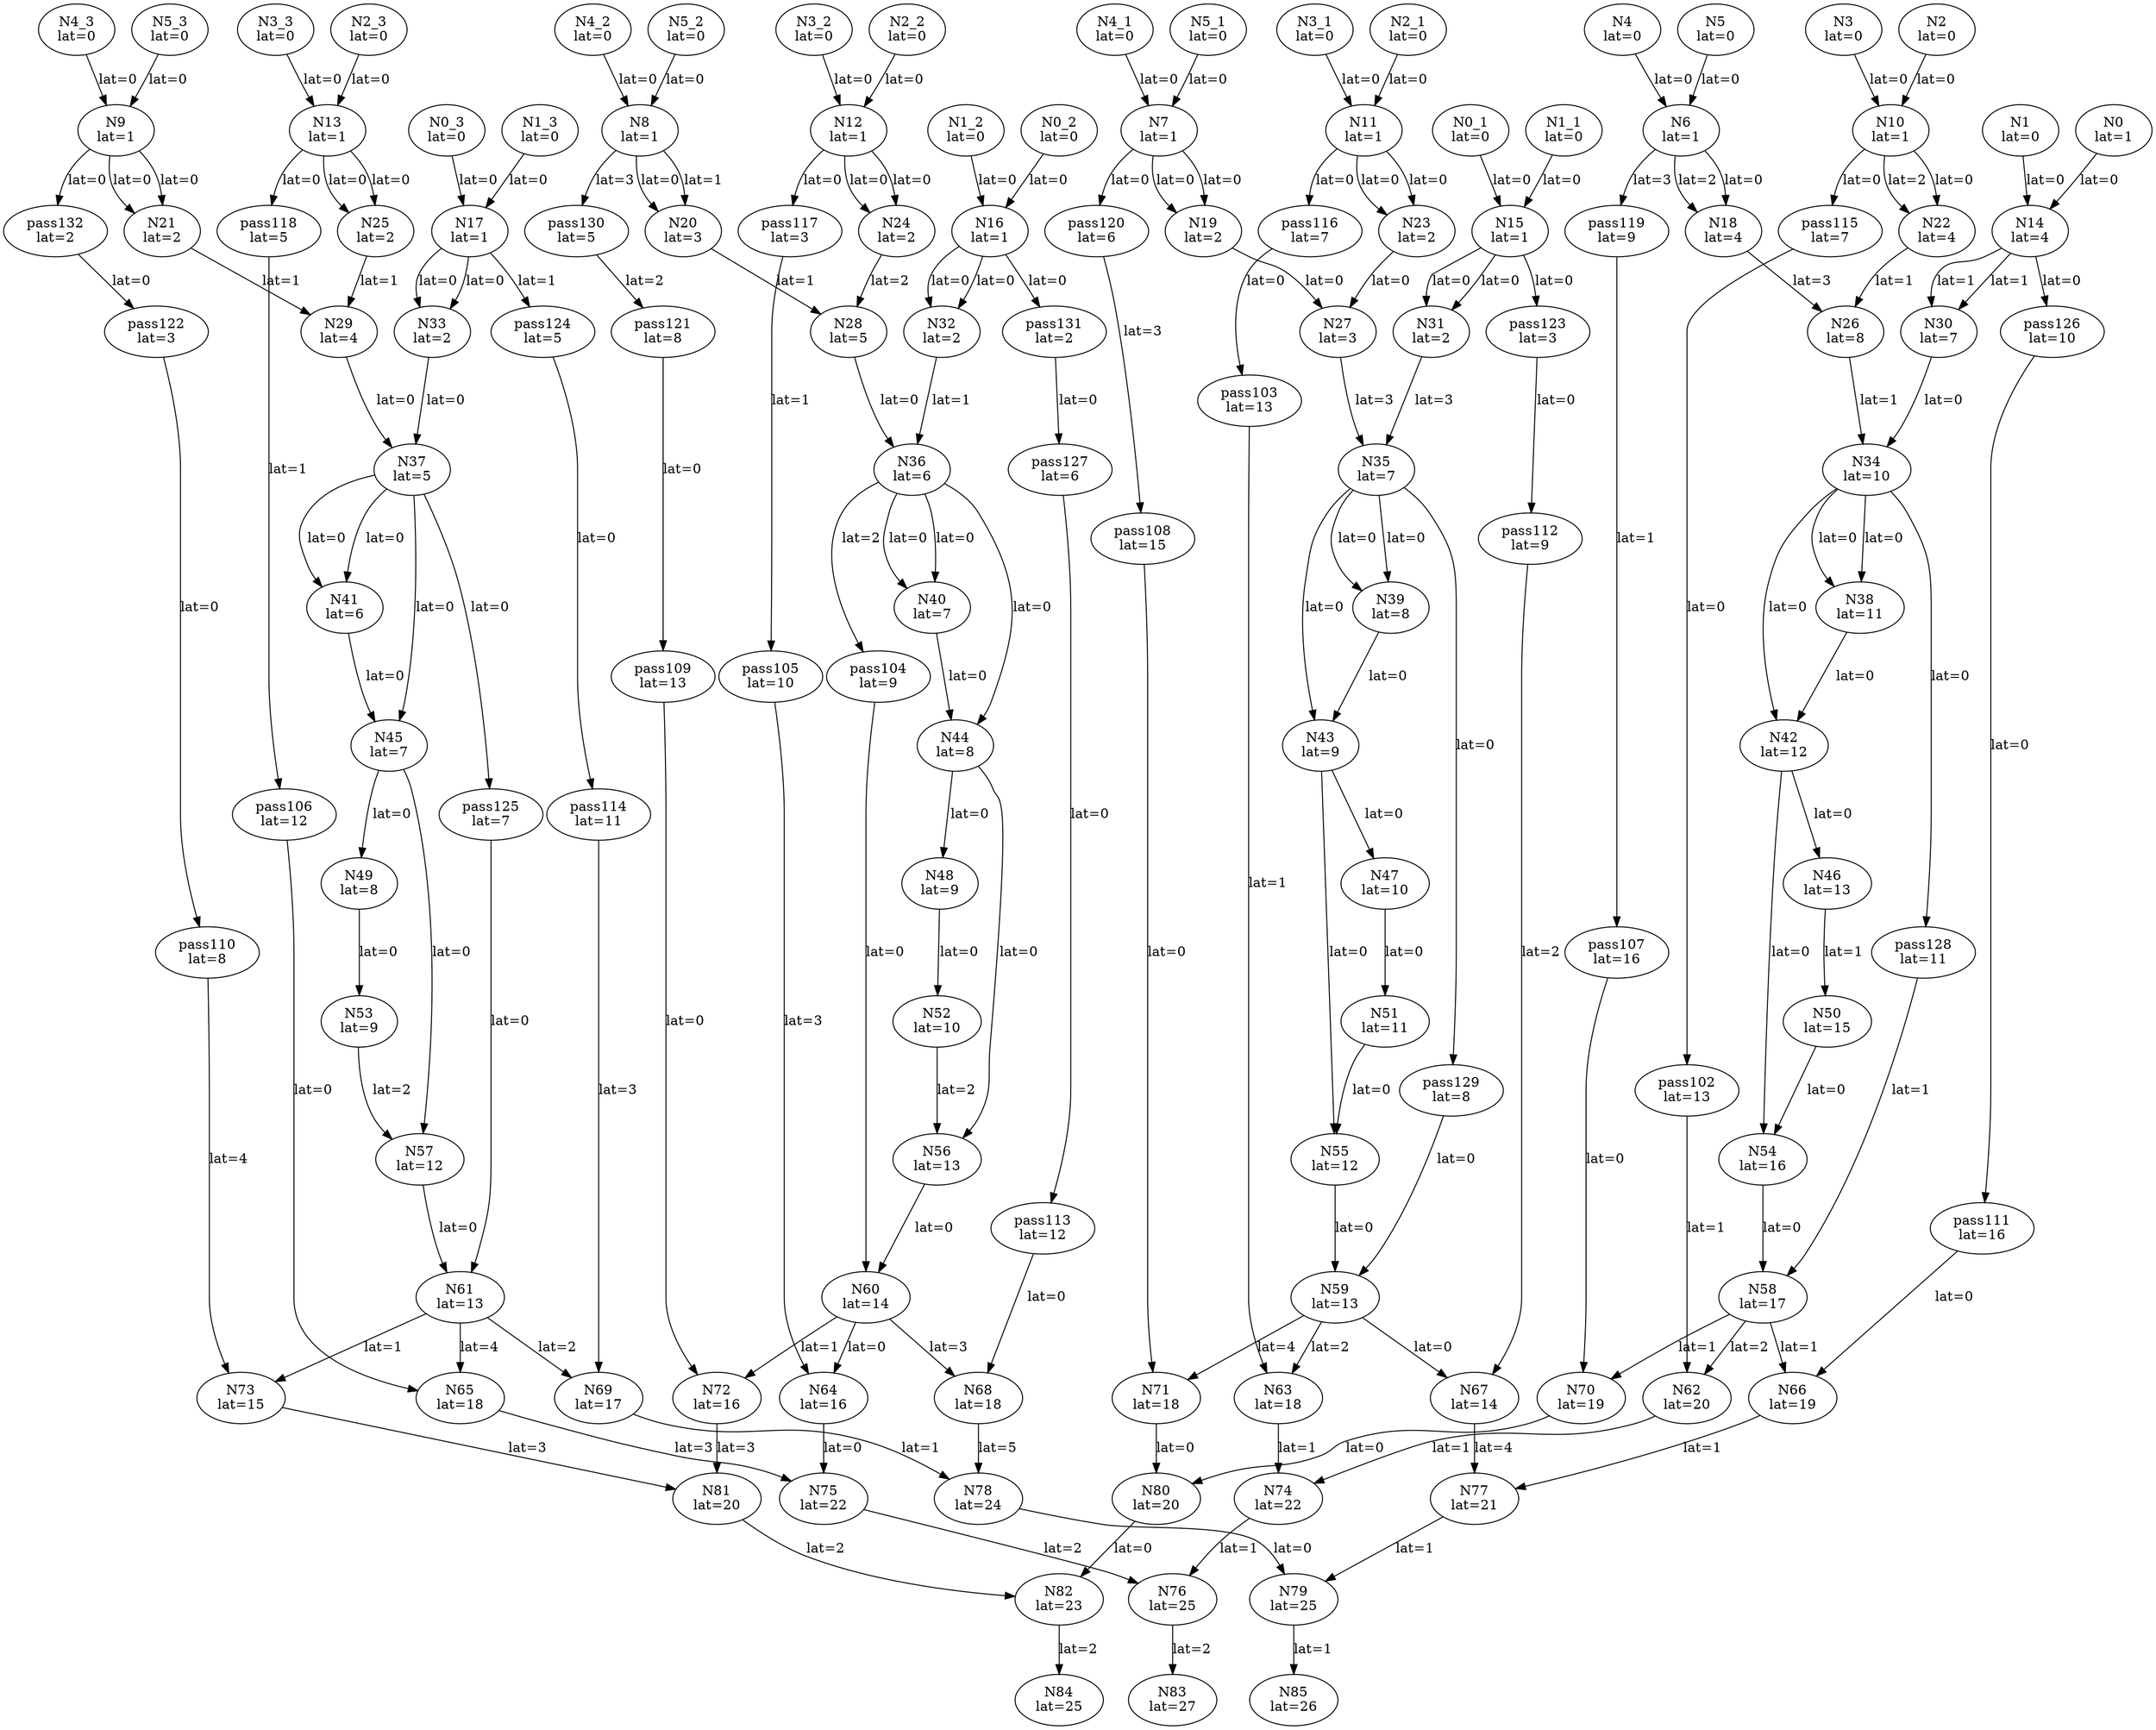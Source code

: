 Digraph G {
"N0"[label = "\N\nlat=1"];
"N4"[label = "\N\nlat=0"];
"N3"[label = "\N\nlat=0"];
"N2"[label = "\N\nlat=0"];
"N1"[label = "\N\nlat=0"];
"N5"[label = "\N\nlat=0"];
"N0_1"[label = "\N\nlat=0"];
"N4_1"[label = "\N\nlat=0"];
"N3_1"[label = "\N\nlat=0"];
"N2_1"[label = "\N\nlat=0"];
"N1_1"[label = "\N\nlat=0"];
"N5_1"[label = "\N\nlat=0"];
"N0_2"[label = "\N\nlat=0"];
"N4_2"[label = "\N\nlat=0"];
"N3_2"[label = "\N\nlat=0"];
"N2_2"[label = "\N\nlat=0"];
"N1_2"[label = "\N\nlat=0"];
"N5_2"[label = "\N\nlat=0"];
"N0_3"[label = "\N\nlat=0"];
"N4_3"[label = "\N\nlat=0"];
"N3_3"[label = "\N\nlat=0"];
"N2_3"[label = "\N\nlat=0"];
"N1_3"[label = "\N\nlat=0"];
"N5_3"[label = "\N\nlat=0"];
"N83"[label = "\N\nlat=27"];
"N76"->"N83"[label = "lat=2"];
"N84"[label = "\N\nlat=25"];
"N82"->"N84"[label = "lat=2"];
"N85"[label = "\N\nlat=26"];
"N79"->"N85"[label = "lat=1"];
"N6"[label = "\N\nlat=1"];
"N4"->"N6"[label = "lat=0"];
"N5"->"N6"[label = "lat=0"];
"N7"[label = "\N\nlat=1"];
"N4_1"->"N7"[label = "lat=0"];
"N5_1"->"N7"[label = "lat=0"];
"N8"[label = "\N\nlat=1"];
"N4_2"->"N8"[label = "lat=0"];
"N5_2"->"N8"[label = "lat=0"];
"N9"[label = "\N\nlat=1"];
"N4_3"->"N9"[label = "lat=0"];
"N5_3"->"N9"[label = "lat=0"];
"N10"[label = "\N\nlat=1"];
"N3"->"N10"[label = "lat=0"];
"N2"->"N10"[label = "lat=0"];
"N11"[label = "\N\nlat=1"];
"N3_1"->"N11"[label = "lat=0"];
"N2_1"->"N11"[label = "lat=0"];
"N12"[label = "\N\nlat=1"];
"N3_2"->"N12"[label = "lat=0"];
"N2_2"->"N12"[label = "lat=0"];
"N13"[label = "\N\nlat=1"];
"N3_3"->"N13"[label = "lat=0"];
"N2_3"->"N13"[label = "lat=0"];
"N14"[label = "\N\nlat=4"];
"N0"->"N14"[label = "lat=0"];
"N1"->"N14"[label = "lat=0"];
"N15"[label = "\N\nlat=1"];
"N0_1"->"N15"[label = "lat=0"];
"N1_1"->"N15"[label = "lat=0"];
"N16"[label = "\N\nlat=1"];
"N0_2"->"N16"[label = "lat=0"];
"N1_2"->"N16"[label = "lat=0"];
"N17"[label = "\N\nlat=1"];
"N0_3"->"N17"[label = "lat=0"];
"N1_3"->"N17"[label = "lat=0"];
"N18"[label = "\N\nlat=4"];
"N6"->"N18"[label = "lat=0"];
"N6"->"N18"[label = "lat=2"];
"N19"[label = "\N\nlat=2"];
"N7"->"N19"[label = "lat=0"];
"N7"->"N19"[label = "lat=0"];
"N20"[label = "\N\nlat=3"];
"N8"->"N20"[label = "lat=0"];
"N8"->"N20"[label = "lat=1"];
"N21"[label = "\N\nlat=2"];
"N9"->"N21"[label = "lat=0"];
"N9"->"N21"[label = "lat=0"];
"N22"[label = "\N\nlat=4"];
"N10"->"N22"[label = "lat=0"];
"N10"->"N22"[label = "lat=2"];
"N23"[label = "\N\nlat=2"];
"N11"->"N23"[label = "lat=0"];
"N11"->"N23"[label = "lat=0"];
"N24"[label = "\N\nlat=2"];
"N12"->"N24"[label = "lat=0"];
"N12"->"N24"[label = "lat=0"];
"N25"[label = "\N\nlat=2"];
"N13"->"N25"[label = "lat=0"];
"N13"->"N25"[label = "lat=0"];
"N26"[label = "\N\nlat=8"];
"N18"->"N26"[label = "lat=3"];
"N22"->"N26"[label = "lat=1"];
"N27"[label = "\N\nlat=3"];
"N19"->"N27"[label = "lat=0"];
"N23"->"N27"[label = "lat=0"];
"N28"[label = "\N\nlat=5"];
"N20"->"N28"[label = "lat=1"];
"N24"->"N28"[label = "lat=2"];
"N29"[label = "\N\nlat=4"];
"N21"->"N29"[label = "lat=1"];
"N25"->"N29"[label = "lat=1"];
"N30"[label = "\N\nlat=7"];
"N14"->"N30"[label = "lat=1"];
"N14"->"N30"[label = "lat=1"];
"N31"[label = "\N\nlat=2"];
"N15"->"N31"[label = "lat=0"];
"N15"->"N31"[label = "lat=0"];
"N32"[label = "\N\nlat=2"];
"N16"->"N32"[label = "lat=0"];
"N16"->"N32"[label = "lat=0"];
"N33"[label = "\N\nlat=2"];
"N17"->"N33"[label = "lat=0"];
"N17"->"N33"[label = "lat=0"];
"N34"[label = "\N\nlat=10"];
"N26"->"N34"[label = "lat=1"];
"N30"->"N34"[label = "lat=0"];
"N35"[label = "\N\nlat=7"];
"N27"->"N35"[label = "lat=3"];
"N31"->"N35"[label = "lat=3"];
"N36"[label = "\N\nlat=6"];
"N28"->"N36"[label = "lat=0"];
"N32"->"N36"[label = "lat=1"];
"N37"[label = "\N\nlat=5"];
"N29"->"N37"[label = "lat=0"];
"N33"->"N37"[label = "lat=0"];
"N38"[label = "\N\nlat=11"];
"N34"->"N38"[label = "lat=0"];
"N34"->"N38"[label = "lat=0"];
"N39"[label = "\N\nlat=8"];
"N35"->"N39"[label = "lat=0"];
"N35"->"N39"[label = "lat=0"];
"N40"[label = "\N\nlat=7"];
"N36"->"N40"[label = "lat=0"];
"N36"->"N40"[label = "lat=0"];
"N41"[label = "\N\nlat=6"];
"N37"->"N41"[label = "lat=0"];
"N37"->"N41"[label = "lat=0"];
"N42"[label = "\N\nlat=12"];
"N34"->"N42"[label = "lat=0"];
"N38"->"N42"[label = "lat=0"];
"N43"[label = "\N\nlat=9"];
"N35"->"N43"[label = "lat=0"];
"N39"->"N43"[label = "lat=0"];
"N44"[label = "\N\nlat=8"];
"N36"->"N44"[label = "lat=0"];
"N40"->"N44"[label = "lat=0"];
"N45"[label = "\N\nlat=7"];
"N37"->"N45"[label = "lat=0"];
"N41"->"N45"[label = "lat=0"];
"N46"[label = "\N\nlat=13"];
"N42"->"N46"[label = "lat=0"];
"N47"[label = "\N\nlat=10"];
"N43"->"N47"[label = "lat=0"];
"N48"[label = "\N\nlat=9"];
"N44"->"N48"[label = "lat=0"];
"N49"[label = "\N\nlat=8"];
"N45"->"N49"[label = "lat=0"];
"N50"[label = "\N\nlat=15"];
"N46"->"N50"[label = "lat=1"];
"N51"[label = "\N\nlat=11"];
"N47"->"N51"[label = "lat=0"];
"N52"[label = "\N\nlat=10"];
"N48"->"N52"[label = "lat=0"];
"N53"[label = "\N\nlat=9"];
"N49"->"N53"[label = "lat=0"];
"N54"[label = "\N\nlat=16"];
"N42"->"N54"[label = "lat=0"];
"N50"->"N54"[label = "lat=0"];
"N55"[label = "\N\nlat=12"];
"N43"->"N55"[label = "lat=0"];
"N51"->"N55"[label = "lat=0"];
"N56"[label = "\N\nlat=13"];
"N44"->"N56"[label = "lat=0"];
"N52"->"N56"[label = "lat=2"];
"N57"[label = "\N\nlat=12"];
"N45"->"N57"[label = "lat=0"];
"N53"->"N57"[label = "lat=2"];
"N58"[label = "\N\nlat=17"];
"pass128"->"N58"[label = "lat=1"];
"N54"->"N58"[label = "lat=0"];
"N59"[label = "\N\nlat=13"];
"pass129"->"N59"[label = "lat=0"];
"N55"->"N59"[label = "lat=0"];
"N60"[label = "\N\nlat=14"];
"pass104"->"N60"[label = "lat=0"];
"N56"->"N60"[label = "lat=0"];
"N61"[label = "\N\nlat=13"];
"pass125"->"N61"[label = "lat=0"];
"N57"->"N61"[label = "lat=0"];
"N62"[label = "\N\nlat=20"];
"pass102"->"N62"[label = "lat=1"];
"N58"->"N62"[label = "lat=2"];
"N63"[label = "\N\nlat=18"];
"pass103"->"N63"[label = "lat=1"];
"N59"->"N63"[label = "lat=2"];
"N64"[label = "\N\nlat=16"];
"pass105"->"N64"[label = "lat=3"];
"N60"->"N64"[label = "lat=0"];
"N65"[label = "\N\nlat=18"];
"pass106"->"N65"[label = "lat=0"];
"N61"->"N65"[label = "lat=4"];
"N66"[label = "\N\nlat=19"];
"pass111"->"N66"[label = "lat=0"];
"N58"->"N66"[label = "lat=1"];
"N67"[label = "\N\nlat=14"];
"pass112"->"N67"[label = "lat=2"];
"N59"->"N67"[label = "lat=0"];
"N68"[label = "\N\nlat=18"];
"pass113"->"N68"[label = "lat=0"];
"N60"->"N68"[label = "lat=3"];
"N69"[label = "\N\nlat=17"];
"pass114"->"N69"[label = "lat=3"];
"N61"->"N69"[label = "lat=2"];
"N70"[label = "\N\nlat=19"];
"pass107"->"N70"[label = "lat=0"];
"N58"->"N70"[label = "lat=1"];
"N71"[label = "\N\nlat=18"];
"pass108"->"N71"[label = "lat=0"];
"N59"->"N71"[label = "lat=4"];
"N72"[label = "\N\nlat=16"];
"pass109"->"N72"[label = "lat=0"];
"N60"->"N72"[label = "lat=1"];
"N73"[label = "\N\nlat=15"];
"pass110"->"N73"[label = "lat=4"];
"N61"->"N73"[label = "lat=1"];
"N74"[label = "\N\nlat=22"];
"N62"->"N74"[label = "lat=1"];
"N63"->"N74"[label = "lat=1"];
"N75"[label = "\N\nlat=22"];
"N64"->"N75"[label = "lat=0"];
"N65"->"N75"[label = "lat=3"];
"N76"[label = "\N\nlat=25"];
"N74"->"N76"[label = "lat=1"];
"N75"->"N76"[label = "lat=2"];
"N77"[label = "\N\nlat=21"];
"N66"->"N77"[label = "lat=1"];
"N67"->"N77"[label = "lat=4"];
"N78"[label = "\N\nlat=24"];
"N68"->"N78"[label = "lat=5"];
"N69"->"N78"[label = "lat=1"];
"N79"[label = "\N\nlat=25"];
"N77"->"N79"[label = "lat=1"];
"N78"->"N79"[label = "lat=0"];
"N80"[label = "\N\nlat=20"];
"N70"->"N80"[label = "lat=0"];
"N71"->"N80"[label = "lat=0"];
"N81"[label = "\N\nlat=20"];
"N72"->"N81"[label = "lat=3"];
"N73"->"N81"[label = "lat=3"];
"N82"[label = "\N\nlat=23"];
"N80"->"N82"[label = "lat=0"];
"N81"->"N82"[label = "lat=2"];
"pass102"[label = "\N\nlat=13"];
"pass115"->"pass102"[label = "lat=0"];
"pass103"[label = "\N\nlat=13"];
"pass116"->"pass103"[label = "lat=0"];
"pass104"[label = "\N\nlat=9"];
"N36"->"pass104"[label = "lat=2"];
"pass105"[label = "\N\nlat=10"];
"pass117"->"pass105"[label = "lat=1"];
"pass106"[label = "\N\nlat=12"];
"pass118"->"pass106"[label = "lat=1"];
"pass107"[label = "\N\nlat=16"];
"pass119"->"pass107"[label = "lat=1"];
"pass108"[label = "\N\nlat=15"];
"pass120"->"pass108"[label = "lat=3"];
"pass109"[label = "\N\nlat=13"];
"pass121"->"pass109"[label = "lat=0"];
"pass110"[label = "\N\nlat=8"];
"pass122"->"pass110"[label = "lat=0"];
"pass111"[label = "\N\nlat=16"];
"pass126"->"pass111"[label = "lat=0"];
"pass112"[label = "\N\nlat=9"];
"pass123"->"pass112"[label = "lat=0"];
"pass113"[label = "\N\nlat=12"];
"pass127"->"pass113"[label = "lat=0"];
"pass114"[label = "\N\nlat=11"];
"pass124"->"pass114"[label = "lat=0"];
"pass115"[label = "\N\nlat=7"];
"N10"->"pass115"[label = "lat=0"];
"pass116"[label = "\N\nlat=7"];
"N11"->"pass116"[label = "lat=0"];
"pass117"[label = "\N\nlat=3"];
"N12"->"pass117"[label = "lat=0"];
"pass118"[label = "\N\nlat=5"];
"N13"->"pass118"[label = "lat=0"];
"pass119"[label = "\N\nlat=9"];
"N6"->"pass119"[label = "lat=3"];
"pass120"[label = "\N\nlat=6"];
"N7"->"pass120"[label = "lat=0"];
"pass121"[label = "\N\nlat=8"];
"pass130"->"pass121"[label = "lat=2"];
"pass122"[label = "\N\nlat=3"];
"pass132"->"pass122"[label = "lat=0"];
"pass123"[label = "\N\nlat=3"];
"N15"->"pass123"[label = "lat=0"];
"pass124"[label = "\N\nlat=5"];
"N17"->"pass124"[label = "lat=1"];
"pass125"[label = "\N\nlat=7"];
"N37"->"pass125"[label = "lat=0"];
"pass126"[label = "\N\nlat=10"];
"N14"->"pass126"[label = "lat=0"];
"pass127"[label = "\N\nlat=6"];
"pass131"->"pass127"[label = "lat=0"];
"pass128"[label = "\N\nlat=11"];
"N34"->"pass128"[label = "lat=0"];
"pass129"[label = "\N\nlat=8"];
"N35"->"pass129"[label = "lat=0"];
"pass130"[label = "\N\nlat=5"];
"N8"->"pass130"[label = "lat=3"];
"pass131"[label = "\N\nlat=2"];
"N16"->"pass131"[label = "lat=0"];
"pass132"[label = "\N\nlat=2"];
"N9"->"pass132"[label = "lat=0"];
}
